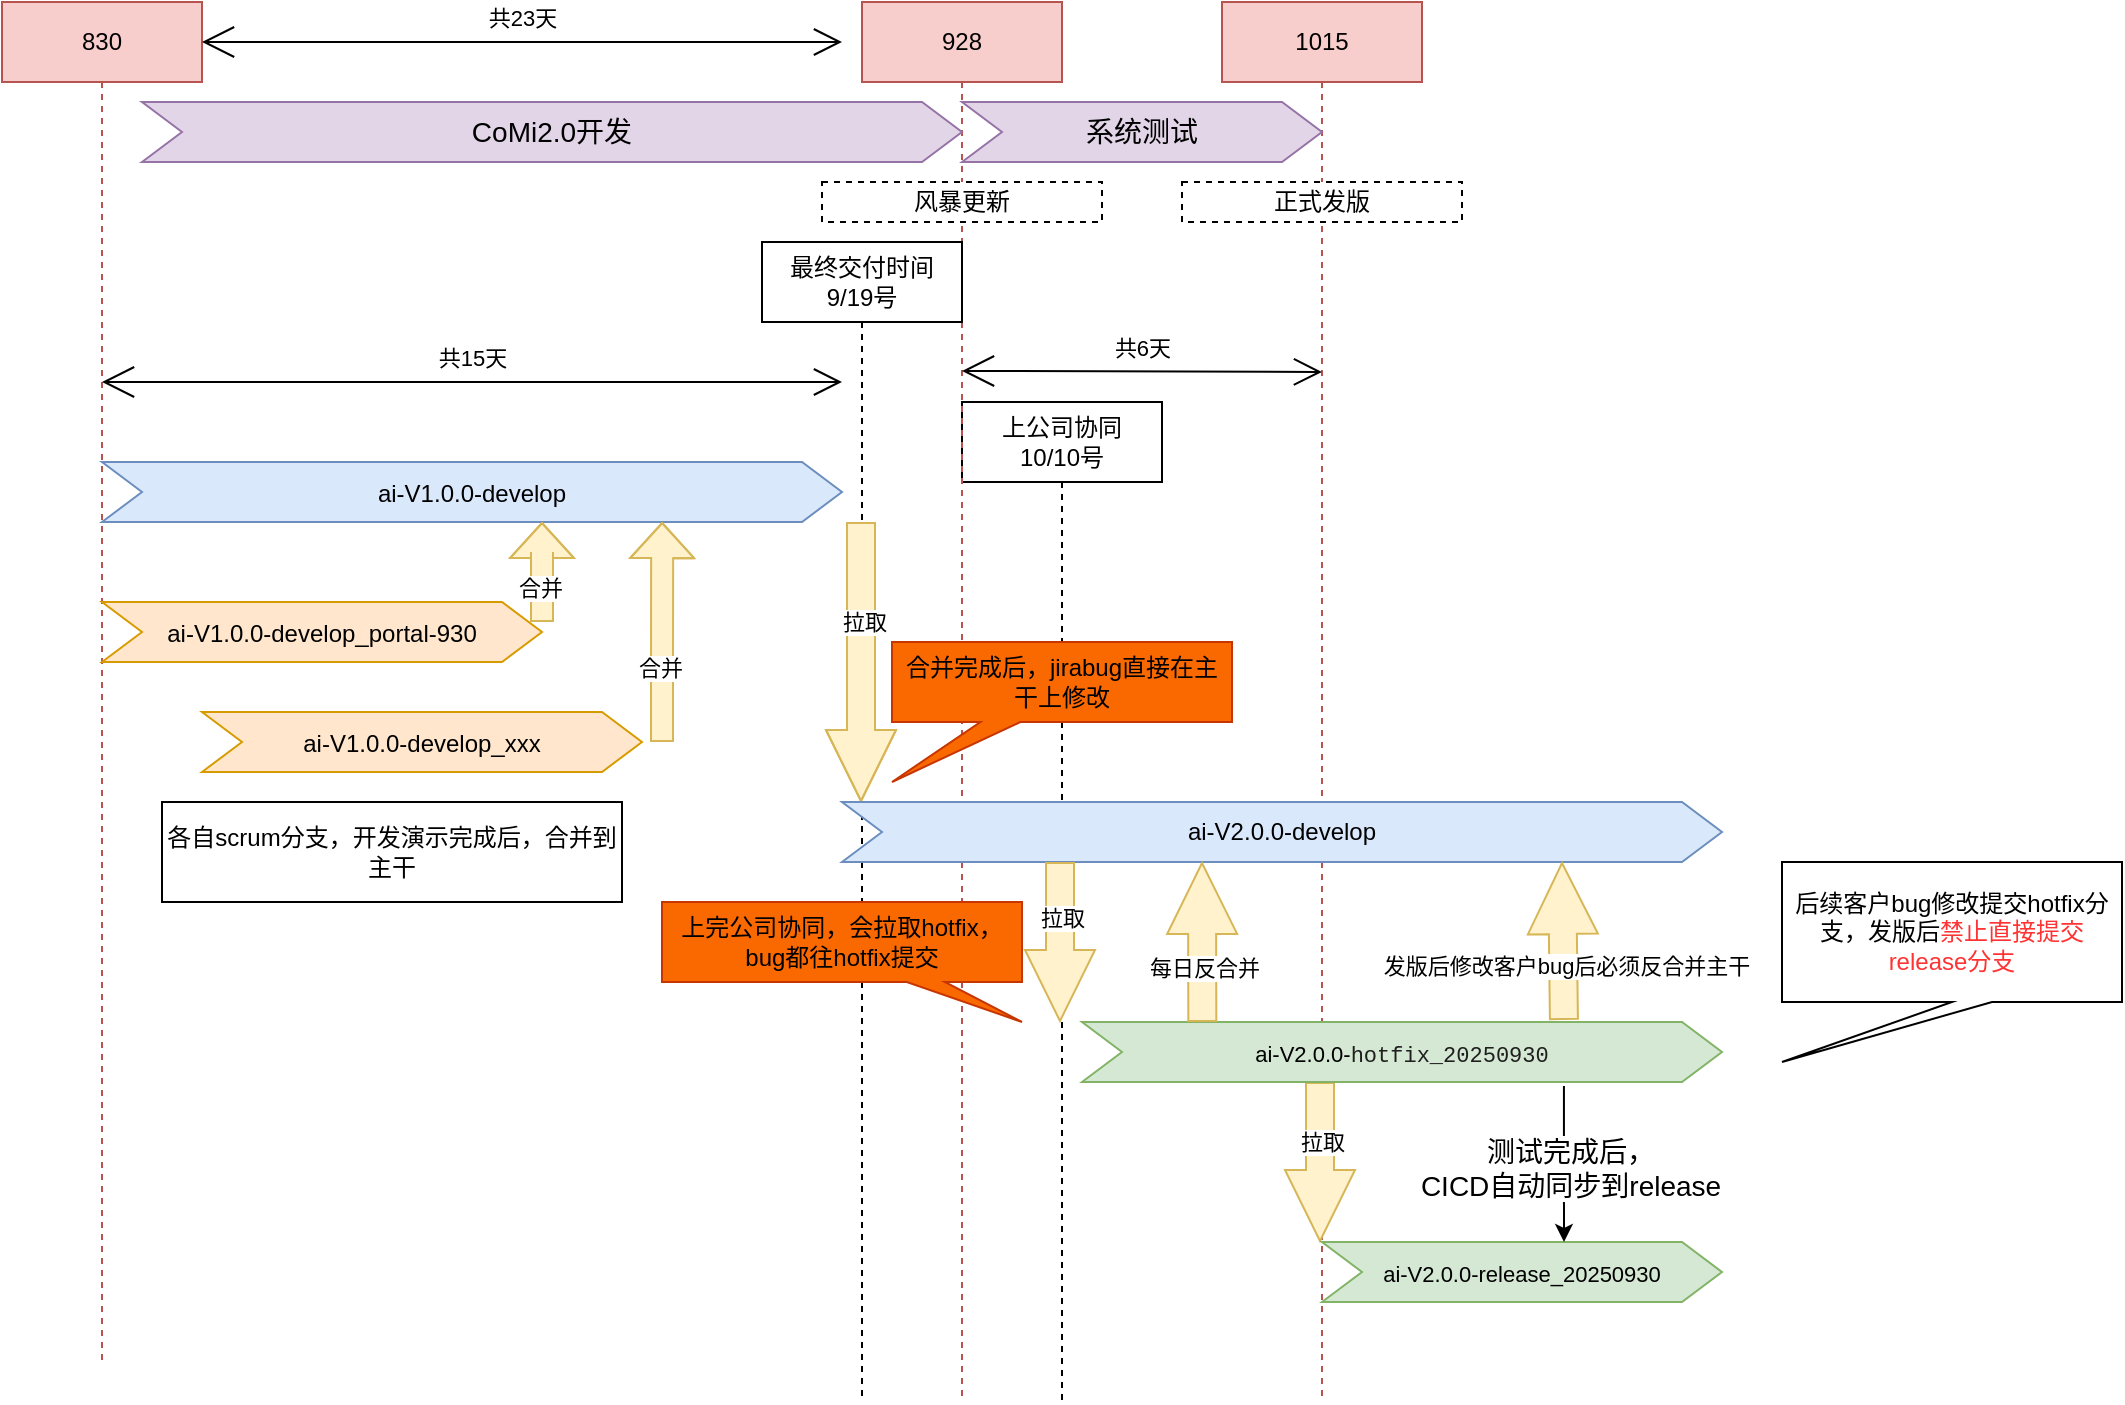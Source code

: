 <mxfile version="28.2.0">
  <diagram name="第 1 页" id="NWzdm6pY99DFkIUXFUS9">
    <mxGraphModel dx="2245" dy="786" grid="1" gridSize="10" guides="1" tooltips="1" connect="1" arrows="1" fold="1" page="1" pageScale="1" pageWidth="827" pageHeight="1169" math="0" shadow="0">
      <root>
        <mxCell id="0" />
        <mxCell id="1" parent="0" />
        <mxCell id="0SZeNoZCx50WVmB4qU8q-57" value="上公司协同&lt;div&gt;10/10号&lt;/div&gt;" style="shape=umlLifeline;perimeter=lifelinePerimeter;whiteSpace=wrap;html=1;container=1;dropTarget=0;collapsible=0;recursiveResize=0;outlineConnect=0;portConstraint=eastwest;newEdgeStyle={&quot;curved&quot;:0,&quot;rounded&quot;:0};" parent="1" vertex="1">
          <mxGeometry x="340" y="870" width="100" height="500" as="geometry" />
        </mxCell>
        <mxCell id="0SZeNoZCx50WVmB4qU8q-2" value="830" style="shape=umlLifeline;perimeter=lifelinePerimeter;whiteSpace=wrap;html=1;container=1;dropTarget=0;collapsible=0;recursiveResize=0;outlineConnect=0;portConstraint=eastwest;newEdgeStyle={&quot;curved&quot;:0,&quot;rounded&quot;:0};fillColor=#f8cecc;strokeColor=#b85450;" parent="1" vertex="1">
          <mxGeometry x="-140" y="670" width="100" height="680" as="geometry" />
        </mxCell>
        <mxCell id="0SZeNoZCx50WVmB4qU8q-3" value="928" style="shape=umlLifeline;perimeter=lifelinePerimeter;whiteSpace=wrap;html=1;container=1;dropTarget=0;collapsible=0;recursiveResize=0;outlineConnect=0;portConstraint=eastwest;newEdgeStyle={&quot;curved&quot;:0,&quot;rounded&quot;:0};fillColor=#f8cecc;strokeColor=#b85450;" parent="1" vertex="1">
          <mxGeometry x="290" y="670" width="100" height="700" as="geometry" />
        </mxCell>
        <mxCell id="0SZeNoZCx50WVmB4qU8q-4" value="1015" style="shape=umlLifeline;perimeter=lifelinePerimeter;whiteSpace=wrap;html=1;container=1;dropTarget=0;collapsible=0;recursiveResize=0;outlineConnect=0;portConstraint=eastwest;newEdgeStyle={&quot;curved&quot;:0,&quot;rounded&quot;:0};fillColor=#f8cecc;strokeColor=#b85450;" parent="1" vertex="1">
          <mxGeometry x="470" y="670" width="100" height="700" as="geometry" />
        </mxCell>
        <mxCell id="0SZeNoZCx50WVmB4qU8q-10" value="CoMi2.0开发" style="html=1;shape=mxgraph.infographic.ribbonSimple;notch1=20;notch2=20;align=center;verticalAlign=middle;fontSize=14;fontStyle=0;fillColor=#e1d5e7;whiteSpace=wrap;strokeColor=#9673a6;" parent="1" vertex="1">
          <mxGeometry x="-70" y="720" width="410" height="30" as="geometry" />
        </mxCell>
        <mxCell id="0SZeNoZCx50WVmB4qU8q-11" value="最终交付时间&lt;div&gt;9/19号&lt;/div&gt;" style="shape=umlLifeline;perimeter=lifelinePerimeter;whiteSpace=wrap;html=1;container=1;dropTarget=0;collapsible=0;recursiveResize=0;outlineConnect=0;portConstraint=eastwest;newEdgeStyle={&quot;curved&quot;:0,&quot;rounded&quot;:0};" parent="1" vertex="1">
          <mxGeometry x="240" y="790" width="100" height="580" as="geometry" />
        </mxCell>
        <mxCell id="0SZeNoZCx50WVmB4qU8q-12" value="共15天" style="endArrow=open;html=1;endSize=12;startArrow=open;startSize=14;startFill=0;edgeStyle=orthogonalEdgeStyle;align=center;verticalAlign=bottom;endFill=0;rounded=0;" parent="1" edge="1">
          <mxGeometry y="3" relative="1" as="geometry">
            <mxPoint x="-90" y="860" as="sourcePoint" />
            <mxPoint x="280" y="860" as="targetPoint" />
            <Array as="points" />
          </mxGeometry>
        </mxCell>
        <mxCell id="0SZeNoZCx50WVmB4qU8q-13" value="共23天" style="endArrow=open;html=1;endSize=12;startArrow=open;startSize=14;startFill=0;edgeStyle=orthogonalEdgeStyle;align=center;verticalAlign=bottom;endFill=0;rounded=0;" parent="1" edge="1">
          <mxGeometry y="3" relative="1" as="geometry">
            <mxPoint x="-40" y="690" as="sourcePoint" />
            <mxPoint x="280" y="690" as="targetPoint" />
            <Array as="points">
              <mxPoint x="210" y="690" />
              <mxPoint x="210" y="690" />
            </Array>
          </mxGeometry>
        </mxCell>
        <mxCell id="0SZeNoZCx50WVmB4qU8q-14" value="风暴更新" style="fontStyle=0;dashed=1;html=1;whiteSpace=wrap;" parent="1" vertex="1">
          <mxGeometry x="270" y="760" width="140" height="20" as="geometry" />
        </mxCell>
        <mxCell id="0SZeNoZCx50WVmB4qU8q-15" value="共6天" style="endArrow=open;html=1;endSize=12;startArrow=open;startSize=14;startFill=0;edgeStyle=orthogonalEdgeStyle;align=center;verticalAlign=bottom;endFill=0;rounded=0;" parent="1" edge="1">
          <mxGeometry y="3" relative="1" as="geometry">
            <mxPoint x="340" y="854.5" as="sourcePoint" />
            <mxPoint x="520" y="855" as="targetPoint" />
            <Array as="points">
              <mxPoint x="350" y="854.5" />
              <mxPoint x="350" y="854.5" />
            </Array>
          </mxGeometry>
        </mxCell>
        <mxCell id="0SZeNoZCx50WVmB4qU8q-16" value="正式发版" style="fontStyle=0;dashed=1;html=1;whiteSpace=wrap;" parent="1" vertex="1">
          <mxGeometry x="450" y="760" width="140" height="20" as="geometry" />
        </mxCell>
        <mxCell id="0SZeNoZCx50WVmB4qU8q-18" value="&lt;font style=&quot;font-size: 12px;&quot;&gt;ai-V1.0.0-develop&lt;/font&gt;" style="html=1;shape=mxgraph.infographic.ribbonSimple;notch1=20;notch2=20;align=center;verticalAlign=middle;fontSize=14;fontStyle=0;fillColor=#dae8fc;whiteSpace=wrap;strokeColor=#6c8ebf;" parent="1" vertex="1">
          <mxGeometry x="-90" y="900" width="370" height="30" as="geometry" />
        </mxCell>
        <mxCell id="0SZeNoZCx50WVmB4qU8q-23" value="后续客户bug修改提交hotfix分支，发版后&lt;font style=&quot;color: rgb(255, 51, 51);&quot;&gt;禁止直接提交release分支&lt;/font&gt;" style="shape=callout;whiteSpace=wrap;html=1;perimeter=calloutPerimeter;position2=0;" parent="1" vertex="1">
          <mxGeometry x="750" y="1100" width="170" height="100" as="geometry" />
        </mxCell>
        <mxCell id="0SZeNoZCx50WVmB4qU8q-25" value="&lt;font style=&quot;font-size: 12px;&quot;&gt;ai-V1.0.0-develop_portal-930&lt;/font&gt;" style="html=1;shape=mxgraph.infographic.ribbonSimple;notch1=20;notch2=20;align=center;verticalAlign=middle;fontSize=14;fontStyle=0;fillColor=#ffe6cc;whiteSpace=wrap;strokeColor=#d79b00;" parent="1" vertex="1">
          <mxGeometry x="-90" y="970" width="220" height="30" as="geometry" />
        </mxCell>
        <mxCell id="0SZeNoZCx50WVmB4qU8q-26" value="&lt;font style=&quot;font-size: 12px;&quot;&gt;ai-V1.0.0-develop_xxx&lt;/font&gt;" style="html=1;shape=mxgraph.infographic.ribbonSimple;notch1=20;notch2=20;align=center;verticalAlign=middle;fontSize=14;fontStyle=0;fillColor=#ffe6cc;whiteSpace=wrap;strokeColor=#d79b00;" parent="1" vertex="1">
          <mxGeometry x="-40" y="1025" width="220" height="30" as="geometry" />
        </mxCell>
        <mxCell id="0SZeNoZCx50WVmB4qU8q-28" value="" style="shape=flexArrow;endArrow=classic;html=1;rounded=0;width=11;endSize=5.52;exitX=1;exitY=0.5;exitDx=0;exitDy=0;exitPerimeter=0;fillColor=#fff2cc;strokeColor=#d6b656;" parent="1" edge="1">
          <mxGeometry width="50" height="50" relative="1" as="geometry">
            <mxPoint x="130" y="980" as="sourcePoint" />
            <mxPoint x="130" y="930" as="targetPoint" />
            <Array as="points">
              <mxPoint x="130" y="945" />
            </Array>
          </mxGeometry>
        </mxCell>
        <mxCell id="0SZeNoZCx50WVmB4qU8q-29" value="合并" style="edgeLabel;html=1;align=center;verticalAlign=middle;resizable=0;points=[];" parent="0SZeNoZCx50WVmB4qU8q-28" vertex="1" connectable="0">
          <mxGeometry x="-0.32" y="1" relative="1" as="geometry">
            <mxPoint as="offset" />
          </mxGeometry>
        </mxCell>
        <mxCell id="0SZeNoZCx50WVmB4qU8q-32" value="" style="shape=flexArrow;endArrow=classic;html=1;rounded=0;width=14;endSize=11.5;fillColor=#fff2cc;strokeColor=#d6b656;" parent="1" edge="1">
          <mxGeometry width="50" height="50" relative="1" as="geometry">
            <mxPoint x="289.5" y="930" as="sourcePoint" />
            <mxPoint x="289.5" y="1070" as="targetPoint" />
            <Array as="points">
              <mxPoint x="289.5" y="1010" />
            </Array>
          </mxGeometry>
        </mxCell>
        <mxCell id="0SZeNoZCx50WVmB4qU8q-33" value="拉取" style="edgeLabel;html=1;align=center;verticalAlign=middle;resizable=0;points=[];" parent="0SZeNoZCx50WVmB4qU8q-32" vertex="1" connectable="0">
          <mxGeometry x="-0.257" y="-4" relative="1" as="geometry">
            <mxPoint x="5" y="-2" as="offset" />
          </mxGeometry>
        </mxCell>
        <mxCell id="0SZeNoZCx50WVmB4qU8q-34" value="ai-V2.0.0-develop" style="html=1;shape=mxgraph.infographic.ribbonSimple;notch1=20;notch2=20;align=center;verticalAlign=middle;fontSize=12;fontStyle=0;fillColor=#dae8fc;whiteSpace=wrap;strokeColor=#6c8ebf;" parent="1" vertex="1">
          <mxGeometry x="280" y="1070" width="440" height="30" as="geometry" />
        </mxCell>
        <mxCell id="0SZeNoZCx50WVmB4qU8q-42" value="" style="shape=flexArrow;endArrow=classic;html=1;rounded=0;width=14;endSize=11.5;fillColor=#fff2cc;strokeColor=#d6b656;" parent="1" target="0SZeNoZCx50WVmB4qU8q-4" edge="1">
          <mxGeometry width="50" height="50" relative="1" as="geometry">
            <mxPoint x="519" y="1210" as="sourcePoint" />
            <mxPoint x="520" y="1290" as="targetPoint" />
            <Array as="points">
              <mxPoint x="519" y="1290" />
            </Array>
          </mxGeometry>
        </mxCell>
        <mxCell id="0SZeNoZCx50WVmB4qU8q-43" value="拉取" style="edgeLabel;html=1;align=center;verticalAlign=middle;resizable=0;points=[];" parent="0SZeNoZCx50WVmB4qU8q-42" vertex="1" connectable="0">
          <mxGeometry x="-0.257" y="-4" relative="1" as="geometry">
            <mxPoint x="5" as="offset" />
          </mxGeometry>
        </mxCell>
        <mxCell id="0SZeNoZCx50WVmB4qU8q-44" value="&lt;span style=&quot;font-size: 11px;&quot;&gt;ai-V2.0.0-release_20250930&lt;/span&gt;" style="html=1;shape=mxgraph.infographic.ribbonSimple;notch1=20;notch2=20;align=center;verticalAlign=middle;fontSize=14;fontStyle=0;fillColor=#d5e8d4;whiteSpace=wrap;strokeColor=#82b366;" parent="1" vertex="1">
          <mxGeometry x="520" y="1290" width="200" height="30" as="geometry" />
        </mxCell>
        <mxCell id="0SZeNoZCx50WVmB4qU8q-45" value="&lt;span style=&quot;color: rgb(31, 31, 31); font-family: consolas, &amp;quot;lucida console&amp;quot;, &amp;quot;courier new&amp;quot;, monospace; text-align: left; white-space-collapse: preserve;&quot;&gt;&lt;font style=&quot;font-size: 11px;&quot;&gt;&lt;span style=&quot;color: rgb(0, 0, 0); font-family: Helvetica; text-align: center; white-space-collapse: collapse;&quot;&gt;ai-V2.0.0&lt;/span&gt;&lt;span style=&quot;color: rgb(0, 0, 0); font-family: Helvetica; text-align: center; white-space-collapse: collapse;&quot;&gt;-&lt;/span&gt;hotfix_20250930&lt;/font&gt;&lt;/span&gt;" style="html=1;shape=mxgraph.infographic.ribbonSimple;notch1=20;notch2=20;align=center;verticalAlign=middle;fontSize=14;fontStyle=0;fillColor=#d5e8d4;whiteSpace=wrap;strokeColor=#82b366;" parent="1" vertex="1">
          <mxGeometry x="400" y="1180" width="320" height="30" as="geometry" />
        </mxCell>
        <mxCell id="0SZeNoZCx50WVmB4qU8q-48" value="" style="endArrow=classic;html=1;rounded=0;exitX=0.753;exitY=1.067;exitDx=0;exitDy=0;exitPerimeter=0;entryX=0.605;entryY=0;entryDx=0;entryDy=0;entryPerimeter=0;" parent="1" source="0SZeNoZCx50WVmB4qU8q-45" target="0SZeNoZCx50WVmB4qU8q-44" edge="1">
          <mxGeometry width="50" height="50" relative="1" as="geometry">
            <mxPoint x="650" y="1230" as="sourcePoint" />
            <mxPoint x="640" y="1280" as="targetPoint" />
          </mxGeometry>
        </mxCell>
        <mxCell id="0SZeNoZCx50WVmB4qU8q-49" value="&lt;font style=&quot;font-size: 14px;&quot;&gt;测试完成后，&lt;/font&gt;&lt;div&gt;&lt;font style=&quot;font-size: 14px;&quot;&gt;CICD自动同步到release&lt;/font&gt;&lt;/div&gt;" style="edgeLabel;html=1;align=center;verticalAlign=middle;resizable=0;points=[];" parent="0SZeNoZCx50WVmB4qU8q-48" vertex="1" connectable="0">
          <mxGeometry x="0.053" y="3" relative="1" as="geometry">
            <mxPoint as="offset" />
          </mxGeometry>
        </mxCell>
        <mxCell id="0SZeNoZCx50WVmB4qU8q-50" value="各自scrum分支，开发演示完成后，合并到主干" style="rounded=0;whiteSpace=wrap;html=1;" parent="1" vertex="1">
          <mxGeometry x="-60" y="1070" width="230" height="50" as="geometry" />
        </mxCell>
        <mxCell id="0SZeNoZCx50WVmB4qU8q-52" value="系统测试" style="html=1;shape=mxgraph.infographic.ribbonSimple;notch1=20;notch2=20;align=center;verticalAlign=middle;fontSize=14;fontStyle=0;fillColor=#e1d5e7;whiteSpace=wrap;strokeColor=#9673a6;" parent="1" vertex="1">
          <mxGeometry x="340" y="720" width="180" height="30" as="geometry" />
        </mxCell>
        <mxCell id="0SZeNoZCx50WVmB4qU8q-53" value="" style="shape=flexArrow;endArrow=classic;html=1;rounded=0;width=11;endSize=5.52;exitX=1;exitY=0.5;exitDx=0;exitDy=0;exitPerimeter=0;entryX=0.757;entryY=1;entryDx=0;entryDy=0;entryPerimeter=0;fillColor=#fff2cc;strokeColor=#d6b656;" parent="1" target="0SZeNoZCx50WVmB4qU8q-18" edge="1">
          <mxGeometry width="50" height="50" relative="1" as="geometry">
            <mxPoint x="190" y="1040" as="sourcePoint" />
            <mxPoint x="190" y="990" as="targetPoint" />
            <Array as="points">
              <mxPoint x="190" y="1005" />
            </Array>
          </mxGeometry>
        </mxCell>
        <mxCell id="0SZeNoZCx50WVmB4qU8q-54" value="合并" style="edgeLabel;html=1;align=center;verticalAlign=middle;resizable=0;points=[];" parent="0SZeNoZCx50WVmB4qU8q-53" vertex="1" connectable="0">
          <mxGeometry x="-0.32" y="1" relative="1" as="geometry">
            <mxPoint as="offset" />
          </mxGeometry>
        </mxCell>
        <mxCell id="0SZeNoZCx50WVmB4qU8q-60" value="" style="shape=flexArrow;endArrow=classic;html=1;rounded=0;width=14;endSize=11.5;fillColor=#fff2cc;strokeColor=#d6b656;" parent="1" edge="1">
          <mxGeometry width="50" height="50" relative="1" as="geometry">
            <mxPoint x="389" y="1100" as="sourcePoint" />
            <mxPoint x="389" y="1180" as="targetPoint" />
            <Array as="points">
              <mxPoint x="389" y="1180" />
            </Array>
          </mxGeometry>
        </mxCell>
        <mxCell id="0SZeNoZCx50WVmB4qU8q-61" value="拉取" style="edgeLabel;html=1;align=center;verticalAlign=middle;resizable=0;points=[];" parent="0SZeNoZCx50WVmB4qU8q-60" vertex="1" connectable="0">
          <mxGeometry x="-0.257" y="-4" relative="1" as="geometry">
            <mxPoint x="5" y="-2" as="offset" />
          </mxGeometry>
        </mxCell>
        <mxCell id="0SZeNoZCx50WVmB4qU8q-62" value="" style="shape=flexArrow;endArrow=classic;html=1;rounded=0;width=14;endSize=11.5;fillColor=#fff2cc;strokeColor=#d6b656;exitX=0.188;exitY=0;exitDx=0;exitDy=0;exitPerimeter=0;" parent="1" edge="1" source="0SZeNoZCx50WVmB4qU8q-45">
          <mxGeometry width="50" height="50" relative="1" as="geometry">
            <mxPoint x="460" y="1170" as="sourcePoint" />
            <mxPoint x="460" y="1100" as="targetPoint" />
            <Array as="points">
              <mxPoint x="460" y="1100" />
            </Array>
          </mxGeometry>
        </mxCell>
        <mxCell id="0SZeNoZCx50WVmB4qU8q-65" value="每日反合并" style="edgeLabel;html=1;align=center;verticalAlign=middle;resizable=0;points=[];" parent="0SZeNoZCx50WVmB4qU8q-62" vertex="1" connectable="0">
          <mxGeometry x="-0.314" y="-1" relative="1" as="geometry">
            <mxPoint as="offset" />
          </mxGeometry>
        </mxCell>
        <mxCell id="0SZeNoZCx50WVmB4qU8q-67" value="合并完成后，jirabug直接在主干上修改" style="shape=callout;whiteSpace=wrap;html=1;perimeter=calloutPerimeter;position2=0;size=30;position=0.26;fillColor=#fa6800;fontColor=#000000;strokeColor=#C73500;" parent="1" vertex="1">
          <mxGeometry x="305" y="990" width="170" height="70" as="geometry" />
        </mxCell>
        <mxCell id="0SZeNoZCx50WVmB4qU8q-68" value="上完公司协同，会拉取hotfix，bug都往hotfix提交" style="shape=callout;whiteSpace=wrap;html=1;perimeter=calloutPerimeter;position2=1;size=20;position=0.68;base=19;fillColor=#fa6800;fontColor=#000000;strokeColor=#C73500;" parent="1" vertex="1">
          <mxGeometry x="190" y="1120" width="180" height="60" as="geometry" />
        </mxCell>
        <mxCell id="0SZeNoZCx50WVmB4qU8q-69" value="" style="shape=flexArrow;endArrow=classic;html=1;rounded=0;width=14;endSize=11.5;fillColor=#fff2cc;strokeColor=#d6b656;exitX=0.753;exitY=-0.033;exitDx=0;exitDy=0;exitPerimeter=0;" parent="1" edge="1" source="0SZeNoZCx50WVmB4qU8q-45">
          <mxGeometry width="50" height="50" relative="1" as="geometry">
            <mxPoint x="640" y="1170" as="sourcePoint" />
            <mxPoint x="640" y="1100" as="targetPoint" />
            <Array as="points">
              <mxPoint x="640" y="1100" />
            </Array>
          </mxGeometry>
        </mxCell>
        <mxCell id="0SZeNoZCx50WVmB4qU8q-70" value="发版后修改客户bug后必须反合并主干" style="edgeLabel;html=1;align=center;verticalAlign=middle;resizable=0;points=[];" parent="0SZeNoZCx50WVmB4qU8q-69" vertex="1" connectable="0">
          <mxGeometry x="-0.314" y="-1" relative="1" as="geometry">
            <mxPoint as="offset" />
          </mxGeometry>
        </mxCell>
      </root>
    </mxGraphModel>
  </diagram>
</mxfile>
